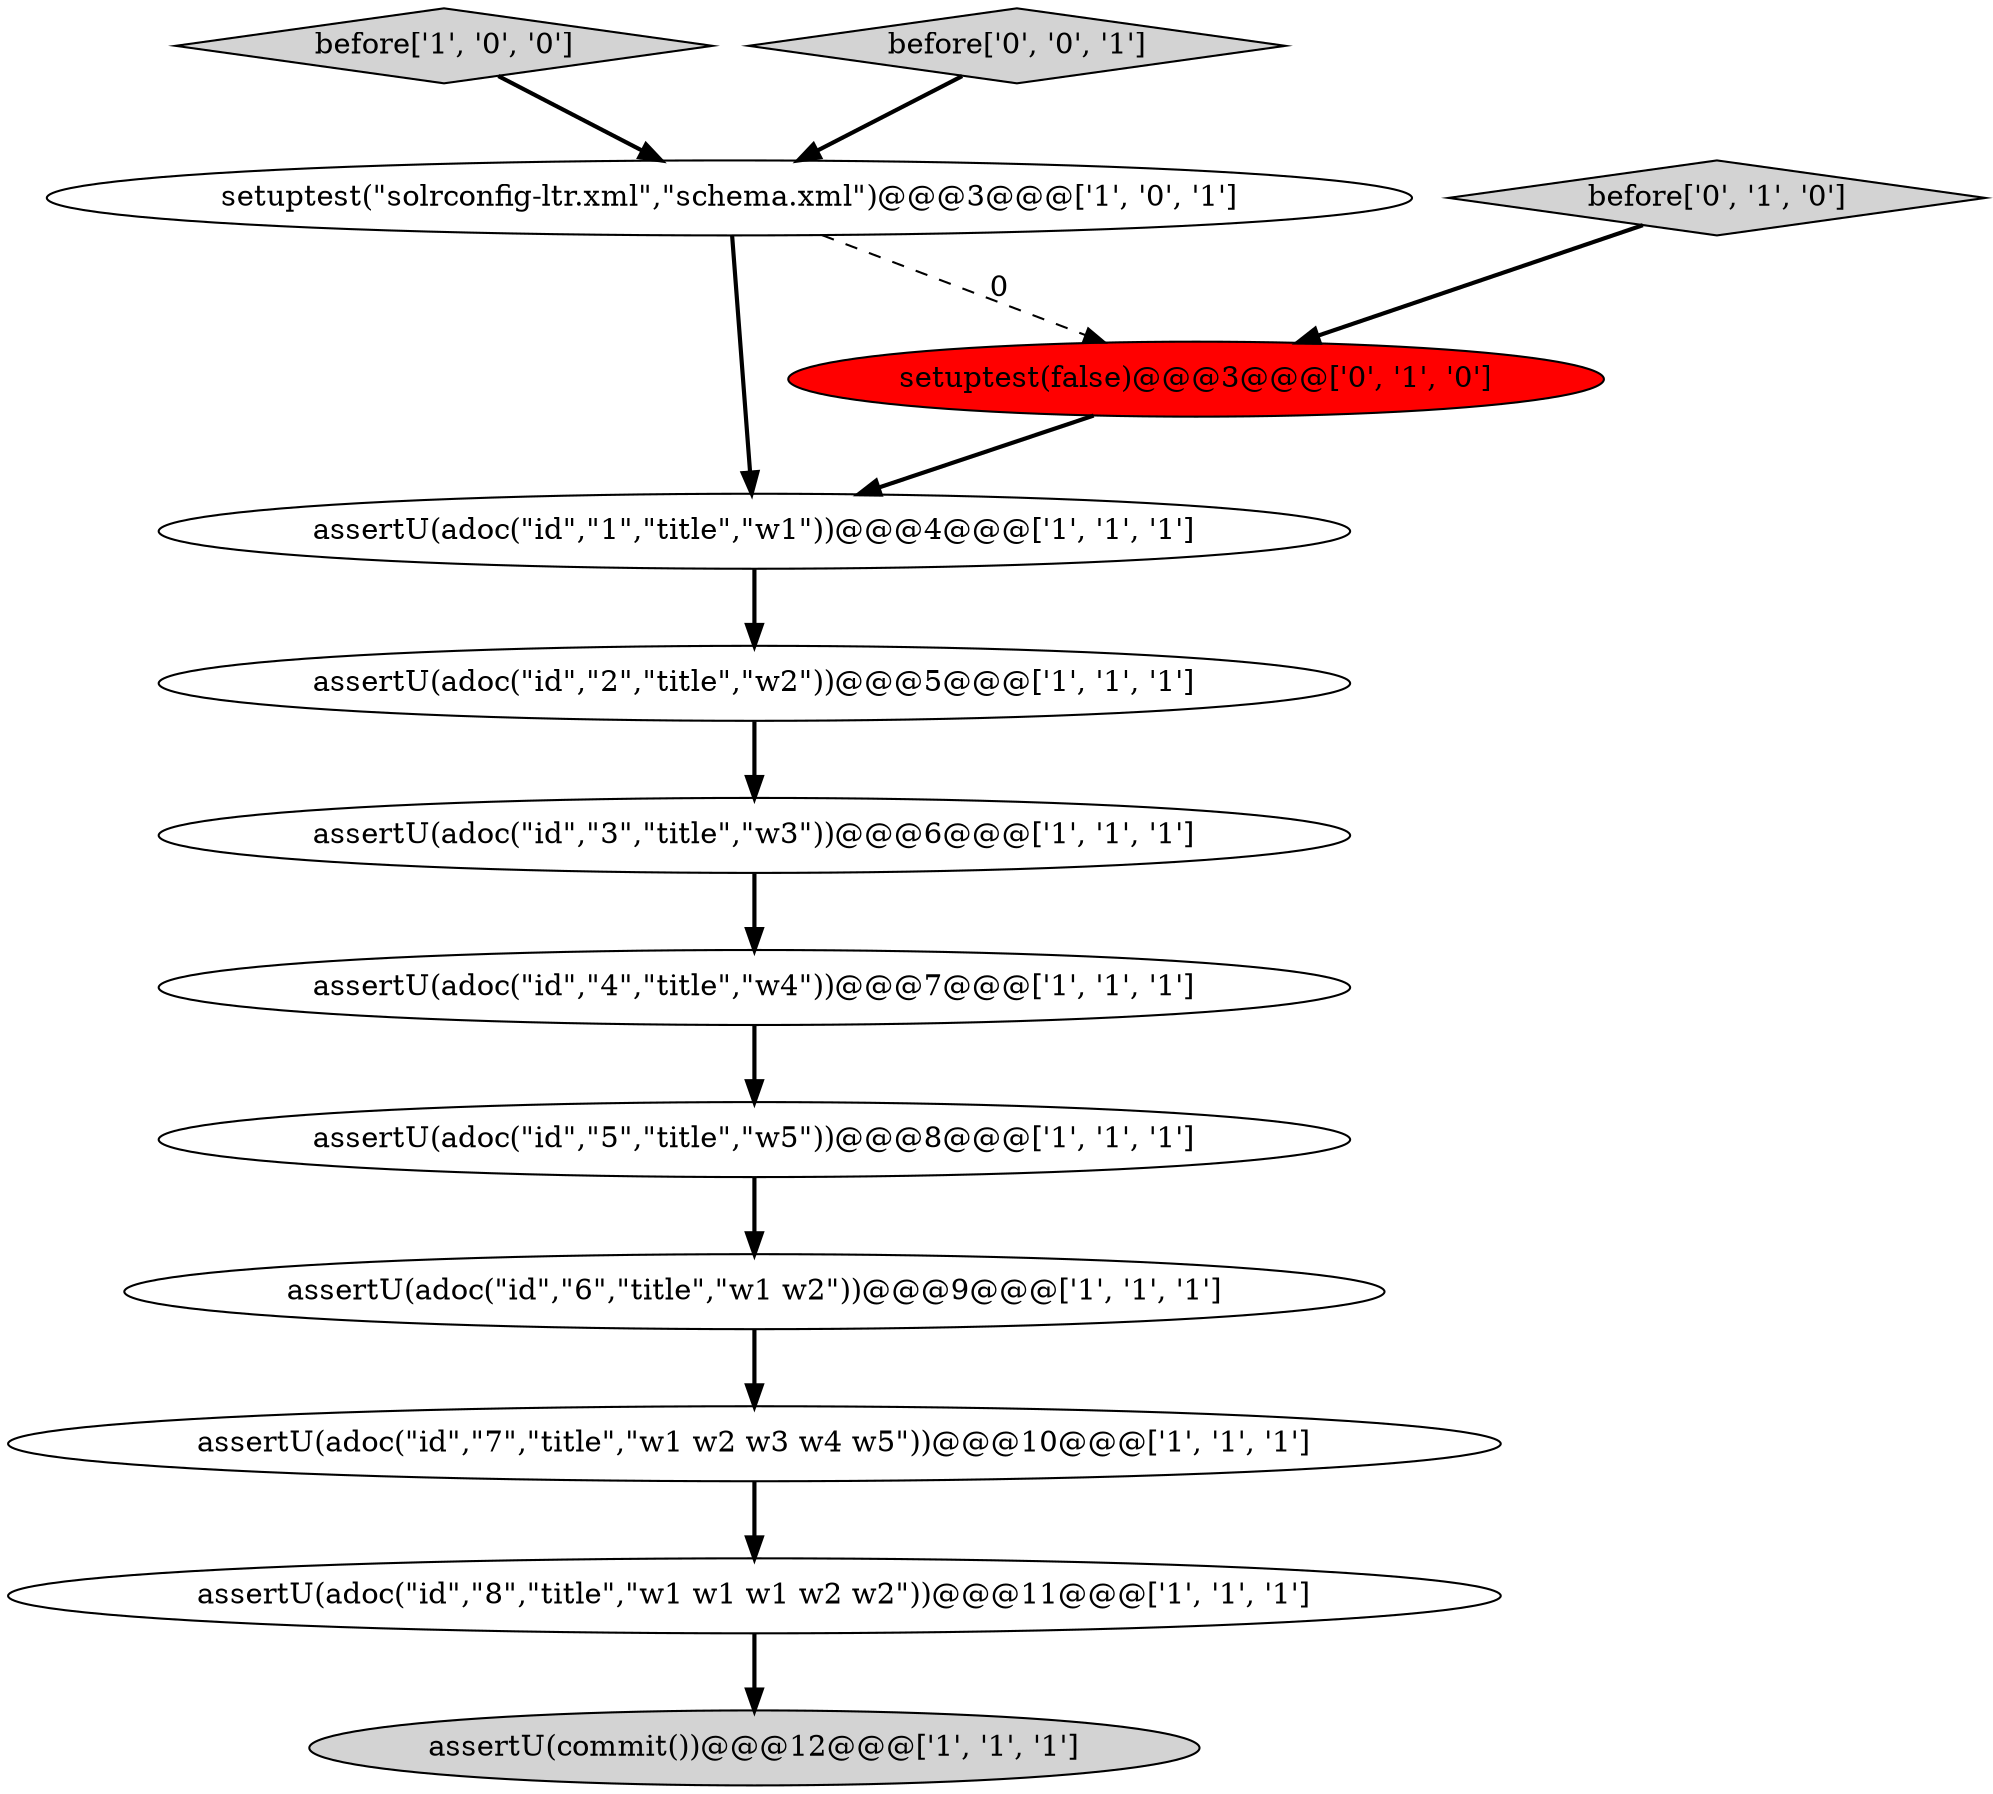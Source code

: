 digraph {
9 [style = filled, label = "before['1', '0', '0']", fillcolor = lightgray, shape = diamond image = "AAA0AAABBB1BBB"];
10 [style = filled, label = "assertU(adoc(\"id\",\"1\",\"title\",\"w1\"))@@@4@@@['1', '1', '1']", fillcolor = white, shape = ellipse image = "AAA0AAABBB1BBB"];
1 [style = filled, label = "assertU(adoc(\"id\",\"3\",\"title\",\"w3\"))@@@6@@@['1', '1', '1']", fillcolor = white, shape = ellipse image = "AAA0AAABBB1BBB"];
13 [style = filled, label = "before['0', '0', '1']", fillcolor = lightgray, shape = diamond image = "AAA0AAABBB3BBB"];
11 [style = filled, label = "before['0', '1', '0']", fillcolor = lightgray, shape = diamond image = "AAA0AAABBB2BBB"];
7 [style = filled, label = "assertU(adoc(\"id\",\"7\",\"title\",\"w1 w2 w3 w4 w5\"))@@@10@@@['1', '1', '1']", fillcolor = white, shape = ellipse image = "AAA0AAABBB1BBB"];
6 [style = filled, label = "assertU(adoc(\"id\",\"5\",\"title\",\"w5\"))@@@8@@@['1', '1', '1']", fillcolor = white, shape = ellipse image = "AAA0AAABBB1BBB"];
0 [style = filled, label = "assertU(adoc(\"id\",\"2\",\"title\",\"w2\"))@@@5@@@['1', '1', '1']", fillcolor = white, shape = ellipse image = "AAA0AAABBB1BBB"];
2 [style = filled, label = "assertU(adoc(\"id\",\"4\",\"title\",\"w4\"))@@@7@@@['1', '1', '1']", fillcolor = white, shape = ellipse image = "AAA0AAABBB1BBB"];
4 [style = filled, label = "setuptest(\"solrconfig-ltr.xml\",\"schema.xml\")@@@3@@@['1', '0', '1']", fillcolor = white, shape = ellipse image = "AAA0AAABBB1BBB"];
3 [style = filled, label = "assertU(commit())@@@12@@@['1', '1', '1']", fillcolor = lightgray, shape = ellipse image = "AAA0AAABBB1BBB"];
5 [style = filled, label = "assertU(adoc(\"id\",\"6\",\"title\",\"w1 w2\"))@@@9@@@['1', '1', '1']", fillcolor = white, shape = ellipse image = "AAA0AAABBB1BBB"];
12 [style = filled, label = "setuptest(false)@@@3@@@['0', '1', '0']", fillcolor = red, shape = ellipse image = "AAA1AAABBB2BBB"];
8 [style = filled, label = "assertU(adoc(\"id\",\"8\",\"title\",\"w1 w1 w1 w2 w2\"))@@@11@@@['1', '1', '1']", fillcolor = white, shape = ellipse image = "AAA0AAABBB1BBB"];
4->10 [style = bold, label=""];
5->7 [style = bold, label=""];
6->5 [style = bold, label=""];
1->2 [style = bold, label=""];
12->10 [style = bold, label=""];
11->12 [style = bold, label=""];
7->8 [style = bold, label=""];
0->1 [style = bold, label=""];
2->6 [style = bold, label=""];
10->0 [style = bold, label=""];
9->4 [style = bold, label=""];
4->12 [style = dashed, label="0"];
8->3 [style = bold, label=""];
13->4 [style = bold, label=""];
}
